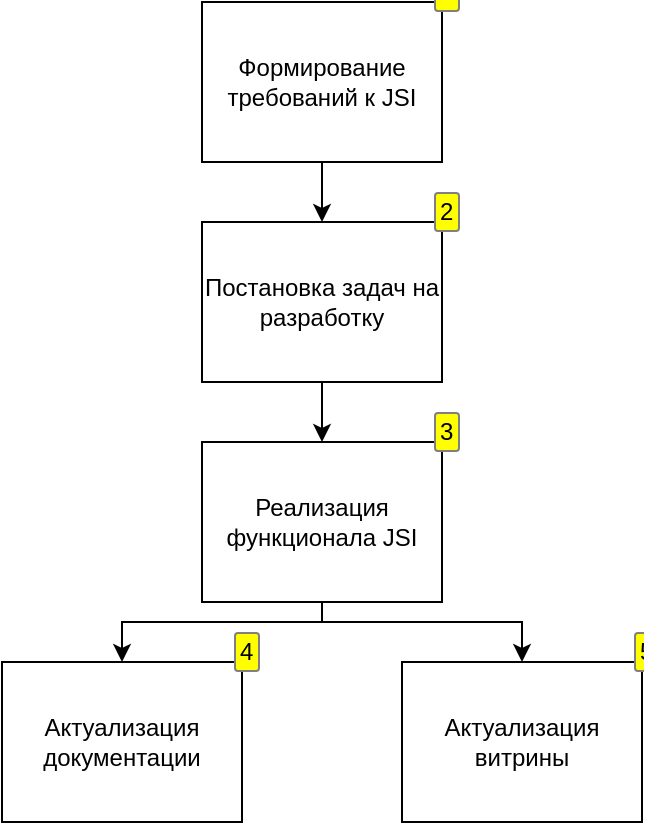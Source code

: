 <mxfile version="22.0.6" type="github">
  <diagram name="Page-1" id="SdBYq217SC5ZIg3aM_3a">
    <mxGraphModel dx="1242" dy="781" grid="1" gridSize="10" guides="1" tooltips="1" connect="1" arrows="1" fold="1" page="1" pageScale="1" pageWidth="850" pageHeight="1100" math="0" shadow="0">
      <root>
        <mxCell id="0" />
        <mxCell id="1" parent="0" />
        <mxCell id="4smD_PYcbweHSZeflIBM-6" style="edgeStyle=orthogonalEdgeStyle;rounded=0;orthogonalLoop=1;jettySize=auto;html=1;exitX=0.5;exitY=1;exitDx=0;exitDy=0;entryX=0.5;entryY=0;entryDx=0;entryDy=0;" edge="1" parent="1" source="4smD_PYcbweHSZeflIBM-1" target="4smD_PYcbweHSZeflIBM-2">
          <mxGeometry relative="1" as="geometry" />
        </mxCell>
        <mxCell id="4smD_PYcbweHSZeflIBM-1" value="Формирование требований к JSI" style="rounded=0;whiteSpace=wrap;html=1;enumerate=1;" vertex="1" parent="1">
          <mxGeometry x="340" y="150" width="120" height="80" as="geometry" />
        </mxCell>
        <mxCell id="4smD_PYcbweHSZeflIBM-7" style="edgeStyle=orthogonalEdgeStyle;rounded=0;orthogonalLoop=1;jettySize=auto;html=1;exitX=0.5;exitY=1;exitDx=0;exitDy=0;entryX=0.5;entryY=0;entryDx=0;entryDy=0;" edge="1" parent="1" source="4smD_PYcbweHSZeflIBM-2" target="4smD_PYcbweHSZeflIBM-3">
          <mxGeometry relative="1" as="geometry" />
        </mxCell>
        <mxCell id="4smD_PYcbweHSZeflIBM-2" value="Постановка задач на разработку" style="rounded=0;whiteSpace=wrap;html=1;enumerate=1;" vertex="1" parent="1">
          <mxGeometry x="340" y="260" width="120" height="80" as="geometry" />
        </mxCell>
        <mxCell id="4smD_PYcbweHSZeflIBM-8" style="edgeStyle=orthogonalEdgeStyle;rounded=0;orthogonalLoop=1;jettySize=auto;html=1;exitX=0.5;exitY=1;exitDx=0;exitDy=0;entryX=0.5;entryY=0;entryDx=0;entryDy=0;" edge="1" parent="1" source="4smD_PYcbweHSZeflIBM-3" target="4smD_PYcbweHSZeflIBM-4">
          <mxGeometry relative="1" as="geometry">
            <Array as="points">
              <mxPoint x="400" y="460" />
              <mxPoint x="300" y="460" />
            </Array>
          </mxGeometry>
        </mxCell>
        <mxCell id="4smD_PYcbweHSZeflIBM-9" style="edgeStyle=orthogonalEdgeStyle;rounded=0;orthogonalLoop=1;jettySize=auto;html=1;exitX=0.5;exitY=1;exitDx=0;exitDy=0;entryX=0.5;entryY=0;entryDx=0;entryDy=0;" edge="1" parent="1" source="4smD_PYcbweHSZeflIBM-3" target="4smD_PYcbweHSZeflIBM-5">
          <mxGeometry relative="1" as="geometry">
            <Array as="points">
              <mxPoint x="400" y="460" />
              <mxPoint x="500" y="460" />
            </Array>
          </mxGeometry>
        </mxCell>
        <mxCell id="4smD_PYcbweHSZeflIBM-3" value="Реализация функционала JSI" style="rounded=0;whiteSpace=wrap;html=1;enumerate=1;" vertex="1" parent="1">
          <mxGeometry x="340" y="370" width="120" height="80" as="geometry" />
        </mxCell>
        <mxCell id="4smD_PYcbweHSZeflIBM-4" value="Актуализация документации" style="rounded=0;whiteSpace=wrap;html=1;enumerate=1;" vertex="1" parent="1">
          <mxGeometry x="240" y="480" width="120" height="80" as="geometry" />
        </mxCell>
        <mxCell id="4smD_PYcbweHSZeflIBM-5" value="Актуализация витрины" style="rounded=0;whiteSpace=wrap;html=1;enumerate=1;" vertex="1" parent="1">
          <mxGeometry x="440" y="480" width="120" height="80" as="geometry" />
        </mxCell>
      </root>
    </mxGraphModel>
  </diagram>
</mxfile>
